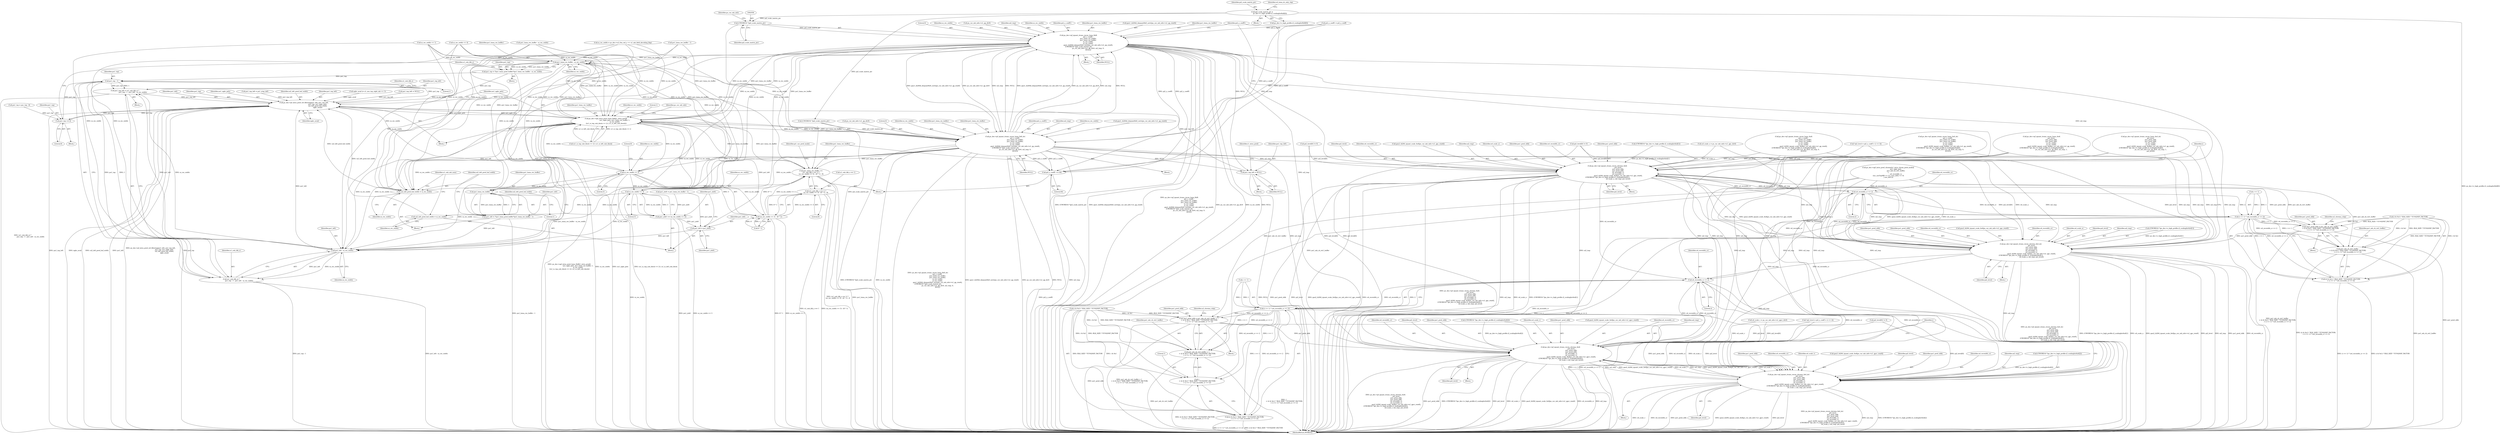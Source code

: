 digraph "0_Android_a583270e1c96d307469c83dc42bd3c5f1b9ef63f@pointer" {
"1002555" [label="(Call,(UWORD16 *)pi2_scale_matrix_ptr)"];
"1002507" [label="(Call,pi2_scale_matrix_ptr =\n                                ps_dec->s_high_profile.i2_scalinglist8x8[0])"];
"1002544" [label="(Call,ps_dec->pf_iquant_itrans_recon_luma_8x8(\n                                        pi2_y_coeff1,\n                                        pu1_luma_rec_buffer,\n                                        pu1_luma_rec_buffer,\n                                        ui_rec_width,\n                                        ui_rec_width,\n                                        gau1_ih264d_dequant8x8_cavlc[ps_cur_mb_info->u1_qp_rem6],\n (UWORD16 *)pi2_scale_matrix_ptr,\n                                        ps_cur_mb_info->u1_qp_div6, ai2_tmp, 0,\n                                        NULL))"];
"1002317" [label="(Call,pu1_luma_rec_buffer - ui_rec_width)"];
"1002315" [label="(Call,pu1_top = /*pu1_luma_pred_buffer*/pu1_luma_rec_buffer - ui_rec_width)"];
"1002360" [label="(Call,pu1_top - 1)"];
"1002356" [label="(Call,pu1_top_left = (u1_sub_blk_x) ?\n                                pu1_top - 1 : pu1_left - ui_rec_width)"];
"1002481" [label="(Call,ps_dec->pf_intra_pred_ref_filtering(pu1_left, pu1_top_left,\n                                                        pu1_top, au1_ngbr_pels,\n                                                        ui2_left_pred_buf_width,\n                                                        ngbr_avail))"];
"1002322" [label="(Call,pu1_top += 8)"];
"1002488" [label="(Call,ps_dec->apf_intra_pred_luma_8x8[i1_intra_pred](\n                                    au1_ngbr_pels, pu1_luma_rec_buffer, 1,\n                                    ui_rec_width,\n ((u1_is_top_sub_block << 2) | u1_is_left_sub_block)))"];
"1002337" [label="(Call,ui2_left_pred_buf_width = ui_rec_width)"];
"1002347" [label="(Call,ui_rec_width << 3)"];
"1002345" [label="(Call,pu1_yleft += (ui_rec_width << 3))"];
"1002342" [label="(Call,pu1_left = pu1_yleft)"];
"1002363" [label="(Call,pu1_left - ui_rec_width)"];
"1002358" [label="(Call,(u1_sub_blk_x) ?\n                                pu1_top - 1 : pu1_left - ui_rec_width)"];
"1002350" [label="(Call,ui2_left_pred_buf_width = ui_rec_width)"];
"1002522" [label="(Call,ps_dec->pf_iquant_itrans_recon_luma_8x8_dc(\n                                        pi2_y_coeff1,\n                                        pu1_luma_rec_buffer,\n                                        pu1_luma_rec_buffer,\n                                        ui_rec_width,\n                                        ui_rec_width,\n                                        gau1_ih264d_dequant8x8_cavlc[ps_cur_mb_info->u1_qp_rem6],\n (UWORD16 *)pi2_scale_matrix_ptr,\n                                        ps_cur_mb_info->u1_qp_div6, ai2_tmp, 0,\n                                        NULL))"];
"1002378" [label="(Call,pu1_top_left = NULL)"];
"1002564" [label="(Call,pi2_y_coeff1 += 64)"];
"1002567" [label="(Call,pu1_luma_rec_buffer +=\n (u1_sub_blk_x == 1) ?\n (ui_rec_width << 3) - (8 * 1) : 8)"];
"1002334" [label="(Call,pu1_luma_rec_buffer - 1)"];
"1002332" [label="(Call,pu1_left = /*pu1_luma_pred_buffer*/pu1_luma_rec_buffer - 1)"];
"1002574" [label="(Call,ui_rec_width << 3)"];
"1002573" [label="(Call,(ui_rec_width << 3) - (8 * 1))"];
"1002569" [label="(Call,(u1_sub_blk_x == 1) ?\n (ui_rec_width << 3) - (8 * 1) : 8)"];
"1002917" [label="(Call,ps_dec->pf_iquant_itrans_recon_chroma_4x4(\n                                            pi2_level,\n                                            pu1_pred_sblk,\n                                            pu1_pred_sblk,\n                                            u4_recwidth_cr,\n                                            u4_recwidth_cr,\n                                            gau2_ih264_iquant_scale_4x4[ps_cur_mb_info->u1_qpc_rem6],\n (UWORD16 *)ps_dec->s_high_profile.i2_scalinglist4x4[1],\n                                            u4_scale_u, ai2_tmp, pi2_level))"];
"1002908" [label="(Call,u4_recwidth_cr << 2)"];
"1002904" [label="(Call,(i >> 1) * (u4_recwidth_cr << 2))"];
"1002892" [label="(Call,*pu1_pred_sblk = pu1_mb_cb_rei1_buffer\n + ((i & 0x1) * BLK_SIZE * YUV420SP_FACTOR)\n + (i >> 1) * (u4_recwidth_cr << 2))"];
"1002948" [label="(Call,ps_dec->pf_iquant_itrans_recon_chroma_4x4_dc(\n                                            pi2_level,\n                                            pu1_pred_sblk,\n                                            pu1_pred_sblk,\n                                            u4_recwidth_cr,\n                                            u4_recwidth_cr,\n                                            gau2_ih264_iquant_scale_4x4[ps_cur_mb_info->u1_qpc_rem6],\n (UWORD16 *)ps_dec->s_high_profile.i2_scalinglist4x4[1],\n                                            u4_scale_u, ai2_tmp, pi2_level))"];
"1003019" [label="(Call,u4_recwidth_cr << 2)"];
"1003015" [label="(Call,(i >> 1) * (u4_recwidth_cr << 2))"];
"1003001" [label="(Call,*pu1_pred_sblk = pu1_mb_cb_rei1_buffer + 1\n + ((i & 0x1) * BLK_SIZE * YUV420SP_FACTOR)\n + (i >> 1) * (u4_recwidth_cr << 2))"];
"1003028" [label="(Call,ps_dec->pf_iquant_itrans_recon_chroma_4x4(\n                                            pi2_level,\n                                            pu1_pred_sblk,\n                                            pu1_pred_sblk,\n                                            u4_recwidth_cr,\n                                            u4_recwidth_cr,\n                                            gau2_ih264_iquant_scale_4x4[ps_cur_mb_info->u1_qpcr_rem6],\n (UWORD16 *)ps_dec->s_high_profile.i2_scalinglist4x4[2],\n                                            u4_scale_v, ai2_tmp, pi2_level))"];
"1003059" [label="(Call,ps_dec->pf_iquant_itrans_recon_chroma_4x4_dc(\n                                            pi2_level,\n                                            pu1_pred_sblk,\n                                            pu1_pred_sblk,\n                                            u4_recwidth_cr,\n                                            u4_recwidth_cr,\n                                            gau2_ih264_iquant_scale_4x4[ps_cur_mb_info->u1_qpcr_rem6],\n (UWORD16 *)ps_dec->s_high_profile.i2_scalinglist4x4[2],\n                                            u4_scale_v, ai2_tmp, pi2_level))"];
"1003003" [label="(Call,pu1_mb_cb_rei1_buffer + 1\n + ((i & 0x1) * BLK_SIZE * YUV420SP_FACTOR)\n + (i >> 1) * (u4_recwidth_cr << 2))"];
"1003005" [label="(Call,1\n + ((i & 0x1) * BLK_SIZE * YUV420SP_FACTOR)\n + (i >> 1) * (u4_recwidth_cr << 2))"];
"1003007" [label="(Call,((i & 0x1) * BLK_SIZE * YUV420SP_FACTOR)\n + (i >> 1) * (u4_recwidth_cr << 2))"];
"1002894" [label="(Call,pu1_mb_cb_rei1_buffer\n + ((i & 0x1) * BLK_SIZE * YUV420SP_FACTOR)\n + (i >> 1) * (u4_recwidth_cr << 2))"];
"1002896" [label="(Call,((i & 0x1) * BLK_SIZE * YUV420SP_FACTOR)\n + (i >> 1) * (u4_recwidth_cr << 2))"];
"1003061" [label="(Identifier,pu1_pred_sblk)"];
"1002525" [label="(Identifier,pu1_luma_rec_buffer)"];
"1003025" [label="(Identifier,u2_chroma_csbp)"];
"1002942" [label="(Call,pi2_level[0] != 0)"];
"1003029" [label="(Identifier,pi2_level)"];
"1002315" [label="(Call,pu1_top = /*pu1_luma_pred_buffer*/pu1_luma_rec_buffer - ui_rec_width)"];
"1002923" [label="(Call,gau2_ih264_iquant_scale_4x4[ps_cur_mb_info->u1_qpc_rem6])"];
"1003030" [label="(Identifier,pu1_pred_sblk)"];
"1002550" [label="(Call,gau1_ih264d_dequant8x8_cavlc[ps_cur_mb_info->u1_qp_rem6])"];
"1002492" [label="(Identifier,ui_rec_width)"];
"1002359" [label="(Identifier,u1_sub_blk_x)"];
"1002884" [label="(Call,*pi2_level = pi2_y_coeff + (i << 4))"];
"1002487" [label="(Identifier,ngbr_avail)"];
"1003039" [label="(Call,(UWORD16 *)ps_dec->s_high_profile.i2_scalinglist4x4[2])"];
"1003020" [label="(Identifier,u4_recwidth_cr)"];
"1002493" [label="(Call,(u1_is_top_sub_block << 2) | u1_is_left_sub_block)"];
"1002577" [label="(Call,8 * 1)"];
"1002910" [label="(Literal,2)"];
"1002573" [label="(Call,(ui_rec_width << 3) - (8 * 1))"];
"1003003" [label="(Call,pu1_mb_cb_rei1_buffer + 1\n + ((i & 0x1) * BLK_SIZE * YUV420SP_FACTOR)\n + (i >> 1) * (u4_recwidth_cr << 2))"];
"1002484" [label="(Identifier,pu1_top)"];
"1002565" [label="(Identifier,pi2_y_coeff1)"];
"1002377" [label="(Block,)"];
"1002504" [label="(Block,)"];
"1000663" [label="(Call,pu1_yleft = pu1_luma_rec_buffer - 1)"];
"1002547" [label="(Identifier,pu1_luma_rec_buffer)"];
"1002882" [label="(Block,)"];
"1002481" [label="(Call,ps_dec->pf_intra_pred_ref_filtering(pu1_left, pu1_top_left,\n                                                        pu1_top, au1_ngbr_pels,\n                                                        ui2_left_pred_buf_width,\n                                                        ngbr_avail))"];
"1003063" [label="(Identifier,u4_recwidth_cr)"];
"1002317" [label="(Call,pu1_luma_rec_buffer - ui_rec_width)"];
"1003079" [label="(Identifier,u4_scale_v)"];
"1002916" [label="(Block,)"];
"1002544" [label="(Call,ps_dec->pf_iquant_itrans_recon_luma_8x8(\n                                        pi2_y_coeff1,\n                                        pu1_luma_rec_buffer,\n                                        pu1_luma_rec_buffer,\n                                        ui_rec_width,\n                                        ui_rec_width,\n                                        gau1_ih264d_dequant8x8_cavlc[ps_cur_mb_info->u1_qp_rem6],\n (UWORD16 *)pi2_scale_matrix_ptr,\n                                        ps_cur_mb_info->u1_qp_div6, ai2_tmp, 0,\n                                        NULL))"];
"1002522" [label="(Call,ps_dec->pf_iquant_itrans_recon_luma_8x8_dc(\n                                        pi2_y_coeff1,\n                                        pu1_luma_rec_buffer,\n                                        pu1_luma_rec_buffer,\n                                        ui_rec_width,\n                                        ui_rec_width,\n                                        gau1_ih264d_dequant8x8_cavlc[ps_cur_mb_info->u1_qp_rem6],\n (UWORD16 *)pi2_scale_matrix_ptr,\n                                        ps_cur_mb_info->u1_qp_div6, ai2_tmp, 0,\n                                        NULL))"];
"1000568" [label="(Call,ui_rec_width = ps_dec->u2_frm_wd_y << u1_mb_field_decoding_flag)"];
"1003050" [label="(Identifier,pi2_level)"];
"1002575" [label="(Identifier,ui_rec_width)"];
"1003005" [label="(Call,1\n + ((i & 0x1) * BLK_SIZE * YUV420SP_FACTOR)\n + (i >> 1) * (u4_recwidth_cr << 2))"];
"1002343" [label="(Identifier,pu1_left)"];
"1002892" [label="(Call,*pu1_pred_sblk = pu1_mb_cb_rei1_buffer\n + ((i & 0x1) * BLK_SIZE * YUV420SP_FACTOR)\n + (i >> 1) * (u4_recwidth_cr << 2))"];
"1002337" [label="(Call,ui2_left_pred_buf_width = ui_rec_width)"];
"1002485" [label="(Identifier,au1_ngbr_pels)"];
"1001748" [label="(Call,ps_dec->pf_iquant_itrans_recon_luma_4x4(\n                                        pi2_y_coeff1,\n                                        pu1_luma_rec_buffer,\n                                        pu1_luma_rec_buffer,\n                                        ui_rec_width,\n                                        ui_rec_width,\n                                        gau2_ih264_iquant_scale_4x4[ps_cur_mb_info->u1_qp_rem6],\n (UWORD16 *)ps_dec->s_high_profile.i2_scalinglist4x4[0],\n                                        ps_cur_mb_info->u1_qp_div6, ai2_tmp, 0,\n                                        NULL))"];
"1002508" [label="(Identifier,pi2_scale_matrix_ptr)"];
"1002524" [label="(Identifier,pu1_luma_rec_buffer)"];
"1002379" [label="(Identifier,pu1_top_left)"];
"1002968" [label="(Identifier,u4_scale_u)"];
"1002562" [label="(Literal,0)"];
"1002567" [label="(Call,pu1_luma_rec_buffer +=\n (u1_sub_blk_x == 1) ?\n (ui_rec_width << 3) - (8 * 1) : 8)"];
"1003065" [label="(Call,gau2_ih264_iquant_scale_4x4[ps_cur_mb_info->u1_qpcr_rem6])"];
"1003048" [label="(Identifier,u4_scale_v)"];
"1002570" [label="(Call,u1_sub_blk_x == 1)"];
"1002548" [label="(Identifier,ui_rec_width)"];
"1002841" [label="(Call,ps_dec->apf_intra_pred_chroma[u1_intra_chrom_pred_mode](\n                                pu1_ngbr_pels,\n                                pu1_mb_cb_rei1_buffer,\n 1,\n                                u4_recwidth_cr,\n ((uc_useTopMB << 2) | (use_left2 << 4)\n | use_left1)))"];
"1002908" [label="(Call,u4_recwidth_cr << 2)"];
"1003021" [label="(Literal,2)"];
"1002226" [label="(Call,pu1_top_left = pu1_ytop_left)"];
"1002369" [label="(Identifier,u1_sub_blk_x)"];
"1002922" [label="(Identifier,u4_recwidth_cr)"];
"1002220" [label="(Call,pi2_y_coeff1 = pi2_y_coeff)"];
"1002519" [label="(Identifier,u4_luma_dc_only_cbp)"];
"1002991" [label="(Block,)"];
"1002541" [label="(Identifier,NULL)"];
"1003081" [label="(Identifier,pi2_level)"];
"1002316" [label="(Identifier,pu1_top)"];
"1002949" [label="(Identifier,pi2_level)"];
"1003006" [label="(Literal,1)"];
"1003060" [label="(Identifier,pi2_level)"];
"1002338" [label="(Identifier,ui2_left_pred_buf_width)"];
"1002378" [label="(Call,pu1_top_left = NULL)"];
"1002558" [label="(Call,ps_cur_mb_info->u1_qp_div6)"];
"1002557" [label="(Identifier,pi2_scale_matrix_ptr)"];
"1002344" [label="(Identifier,pu1_yleft)"];
"1002969" [label="(Identifier,ai2_tmp)"];
"1002959" [label="(Call,(UWORD16 *)ps_dec->s_high_profile.i2_scalinglist4x4[1])"];
"1002346" [label="(Identifier,pu1_yleft)"];
"1000655" [label="(Call,pu1_luma_rec_buffer - ui_rec_width)"];
"1002561" [label="(Identifier,ai2_tmp)"];
"1003031" [label="(Identifier,pu1_pred_sblk)"];
"1002881" [label="(Identifier,i)"];
"1002319" [label="(Identifier,ui_rec_width)"];
"1003007" [label="(Call,((i & 0x1) * BLK_SIZE * YUV420SP_FACTOR)\n + (i >> 1) * (u4_recwidth_cr << 2))"];
"1002332" [label="(Call,pu1_left = /*pu1_luma_pred_buffer*/pu1_luma_rec_buffer - 1)"];
"1002243" [label="(Block,)"];
"1003001" [label="(Call,*pu1_pred_sblk = pu1_mb_cb_rei1_buffer + 1\n + ((i & 0x1) * BLK_SIZE * YUV420SP_FACTOR)\n + (i >> 1) * (u4_recwidth_cr << 2))"];
"1003062" [label="(Identifier,pu1_pred_sblk)"];
"1002555" [label="(Call,(UWORD16 *)pi2_scale_matrix_ptr)"];
"1002321" [label="(Block,)"];
"1002939" [label="(Identifier,pi2_level)"];
"1002894" [label="(Call,pu1_mb_cb_rei1_buffer\n + ((i & 0x1) * BLK_SIZE * YUV420SP_FACTOR)\n + (i >> 1) * (u4_recwidth_cr << 2))"];
"1002917" [label="(Call,ps_dec->pf_iquant_itrans_recon_chroma_4x4(\n                                            pi2_level,\n                                            pu1_pred_sblk,\n                                            pu1_pred_sblk,\n                                            u4_recwidth_cr,\n                                            u4_recwidth_cr,\n                                            gau2_ih264_iquant_scale_4x4[ps_cur_mb_info->u1_qpc_rem6],\n (UWORD16 *)ps_dec->s_high_profile.i2_scalinglist4x4[1],\n                                            u4_scale_u, ai2_tmp, pi2_level))"];
"1000597" [label="(Call,ui_rec_width << 4)"];
"1002486" [label="(Identifier,ui2_left_pred_buf_width)"];
"1002950" [label="(Identifier,pu1_pred_sblk)"];
"1002568" [label="(Identifier,pu1_luma_rec_buffer)"];
"1002897" [label="(Call,(i & 0x1) * BLK_SIZE * YUV420SP_FACTOR)"];
"1002327" [label="(Identifier,u1_sub_blk_x)"];
"1002549" [label="(Identifier,ui_rec_width)"];
"1002576" [label="(Literal,3)"];
"1003019" [label="(Call,u4_recwidth_cr << 2)"];
"1003008" [label="(Call,(i & 0x1) * BLK_SIZE * YUV420SP_FACTOR)"];
"1002322" [label="(Call,pu1_top += 8)"];
"1002483" [label="(Identifier,pu1_top_left)"];
"1002523" [label="(Identifier,pi2_y_coeff1)"];
"1002938" [label="(Identifier,ai2_tmp)"];
"1002905" [label="(Call,i >> 1)"];
"1002333" [label="(Identifier,pu1_left)"];
"1003034" [label="(Call,gau2_ih264_iquant_scale_4x4[ps_cur_mb_info->u1_qpcr_rem6])"];
"1002364" [label="(Identifier,pu1_left)"];
"1002533" [label="(Call,(UWORD16 *)pi2_scale_matrix_ptr)"];
"1003254" [label="(MethodReturn,WORD32)"];
"1002947" [label="(Block,)"];
"1002951" [label="(Identifier,pu1_pred_sblk)"];
"1002953" [label="(Identifier,u4_recwidth_cr)"];
"1002491" [label="(Literal,1)"];
"1003028" [label="(Call,ps_dec->pf_iquant_itrans_recon_chroma_4x4(\n                                            pi2_level,\n                                            pu1_pred_sblk,\n                                            pu1_pred_sblk,\n                                            u4_recwidth_cr,\n                                            u4_recwidth_cr,\n                                            gau2_ih264_iquant_scale_4x4[ps_cur_mb_info->u1_qpcr_rem6],\n (UWORD16 *)ps_dec->s_high_profile.i2_scalinglist4x4[2],\n                                            u4_scale_v, ai2_tmp, pi2_level))"];
"1000985" [label="(Call,ps_dec->pf_iquant_itrans_recon_luma_4x4_dc(\n                                        pi2_level,\n                                        pu1_pred_sblk,\n                                        pu1_pred_sblk,\n                                        ui_rec_width,\n                                        ui_rec_width,\n                                        gau2_ih264_iquant_scale_4x4[ps_cur_mb_info->u1_qp_rem6],\n (UWORD16 *)ps_dec->s_high_profile.i2_scalinglist4x4[0],\n                                        ps_cur_mb_info->u1_qp_div6, ai2_tmp, 1,\n                                        pi2_level))"];
"1003002" [label="(Identifier,pu1_pred_sblk)"];
"1002583" [label="(Identifier,pi1_cur_pred_mode)"];
"1002361" [label="(Identifier,pu1_top)"];
"1002363" [label="(Call,pu1_left - ui_rec_width)"];
"1002895" [label="(Identifier,pu1_mb_cb_rei1_buffer)"];
"1003064" [label="(Identifier,u4_recwidth_cr)"];
"1002578" [label="(Literal,8)"];
"1002488" [label="(Call,ps_dec->apf_intra_pred_luma_8x8[i1_intra_pred](\n                                    au1_ngbr_pels, pu1_luma_rec_buffer, 1,\n                                    ui_rec_width,\n ((u1_is_top_sub_block << 2) | u1_is_left_sub_block)))"];
"1002509" [label="(Call,ps_dec->s_high_profile.i2_scalinglist8x8[0])"];
"1002564" [label="(Call,pi2_y_coeff1 += 64)"];
"1002334" [label="(Call,pu1_luma_rec_buffer - 1)"];
"1002860" [label="(Call,u4_scale_v = ps_cur_mb_info->u1_qpcr_div6)"];
"1003058" [label="(Block,)"];
"1002993" [label="(Call,*pi2_level = pi2_y_coeff + (i << 4))"];
"1002566" [label="(Literal,64)"];
"1002336" [label="(Literal,1)"];
"1002954" [label="(Call,gau2_ih264_iquant_scale_4x4[ps_cur_mb_info->u1_qpc_rem6])"];
"1002937" [label="(Identifier,u4_scale_u)"];
"1002382" [label="(Identifier,i1_intra_pred)"];
"1003080" [label="(Identifier,ai2_tmp)"];
"1003033" [label="(Identifier,u4_recwidth_cr)"];
"1002323" [label="(Identifier,pu1_top)"];
"1002539" [label="(Identifier,ai2_tmp)"];
"1002501" [label="(Identifier,ps_cur_mb_info)"];
"1002475" [label="(Call,ngbr_avail |= u1_use_top_right_mb << 3)"];
"1002339" [label="(Identifier,ui_rec_width)"];
"1002311" [label="(Block,)"];
"1002349" [label="(Literal,3)"];
"1002896" [label="(Call,((i & 0x1) * BLK_SIZE * YUV420SP_FACTOR)\n + (i >> 1) * (u4_recwidth_cr << 2))"];
"1002342" [label="(Call,pu1_left = pu1_yleft)"];
"1002569" [label="(Call,(u1_sub_blk_x == 1) ?\n (ui_rec_width << 3) - (8 * 1) : 8)"];
"1003027" [label="(Block,)"];
"1002527" [label="(Identifier,ui_rec_width)"];
"1000665" [label="(Call,pu1_luma_rec_buffer - 1)"];
"1002919" [label="(Identifier,pu1_pred_sblk)"];
"1002893" [label="(Identifier,pu1_pred_sblk)"];
"1002365" [label="(Identifier,ui_rec_width)"];
"1002345" [label="(Call,pu1_yleft += (ui_rec_width << 3))"];
"1002347" [label="(Call,ui_rec_width << 3)"];
"1003016" [label="(Call,i >> 1)"];
"1002543" [label="(Block,)"];
"1002528" [label="(Call,gau1_ih264d_dequant8x8_cavlc[ps_cur_mb_info->u1_qp_rem6])"];
"1002341" [label="(Block,)"];
"1002559" [label="(Identifier,ps_cur_mb_info)"];
"1002563" [label="(Identifier,NULL)"];
"1002357" [label="(Identifier,pu1_top_left)"];
"1002362" [label="(Literal,1)"];
"1002354" [label="(Identifier,u1_sub_mb_num)"];
"1002904" [label="(Call,(i >> 1) * (u4_recwidth_cr << 2))"];
"1003049" [label="(Identifier,ai2_tmp)"];
"1002580" [label="(Literal,8)"];
"1002914" [label="(Identifier,u2_chroma_csbp)"];
"1002507" [label="(Call,pi2_scale_matrix_ptr =\n                                ps_dec->s_high_profile.i2_scalinglist8x8[0])"];
"1002331" [label="(Block,)"];
"1002348" [label="(Identifier,ui_rec_width)"];
"1001925" [label="(Call,pu1_top = puc_top - 8)"];
"1002360" [label="(Call,pu1_top - 1)"];
"1002990" [label="(Identifier,i)"];
"1003059" [label="(Call,ps_dec->pf_iquant_itrans_recon_chroma_4x4_dc(\n                                            pi2_level,\n                                            pu1_pred_sblk,\n                                            pu1_pred_sblk,\n                                            u4_recwidth_cr,\n                                            u4_recwidth_cr,\n                                            gau2_ih264_iquant_scale_4x4[ps_cur_mb_info->u1_qpcr_rem6],\n (UWORD16 *)ps_dec->s_high_profile.i2_scalinglist4x4[2],\n                                            u4_scale_v, ai2_tmp, pi2_level))"];
"1002356" [label="(Call,pu1_top_left = (u1_sub_blk_x) ?\n                                pu1_top - 1 : pu1_left - ui_rec_width)"];
"1002921" [label="(Identifier,u4_recwidth_cr)"];
"1002909" [label="(Identifier,u4_recwidth_cr)"];
"1003070" [label="(Call,(UWORD16 *)ps_dec->s_high_profile.i2_scalinglist4x4[2])"];
"1002231" [label="(Call,pu1_top_left = NULL)"];
"1002948" [label="(Call,ps_dec->pf_iquant_itrans_recon_chroma_4x4_dc(\n                                            pi2_level,\n                                            pu1_pred_sblk,\n                                            pu1_pred_sblk,\n                                            u4_recwidth_cr,\n                                            u4_recwidth_cr,\n                                            gau2_ih264_iquant_scale_4x4[ps_cur_mb_info->u1_qpc_rem6],\n (UWORD16 *)ps_dec->s_high_profile.i2_scalinglist4x4[1],\n                                            u4_scale_u, ai2_tmp, pi2_level))"];
"1002358" [label="(Call,(u1_sub_blk_x) ?\n                                pu1_top - 1 : pu1_left - ui_rec_width)"];
"1003004" [label="(Identifier,pu1_mb_cb_rei1_buffer)"];
"1002952" [label="(Identifier,u4_recwidth_cr)"];
"1002318" [label="(Identifier,pu1_luma_rec_buffer)"];
"1002380" [label="(Identifier,NULL)"];
"1000594" [label="(Call,ui_rec_width >> 1)"];
"1002545" [label="(Identifier,pi2_y_coeff1)"];
"1002574" [label="(Call,ui_rec_width << 3)"];
"1002480" [label="(Block,)"];
"1002355" [label="(Block,)"];
"1002482" [label="(Identifier,pu1_left)"];
"1002920" [label="(Identifier,pu1_pred_sblk)"];
"1002970" [label="(Identifier,pi2_level)"];
"1002335" [label="(Identifier,pu1_luma_rec_buffer)"];
"1003032" [label="(Identifier,u4_recwidth_cr)"];
"1002351" [label="(Identifier,ui2_left_pred_buf_width)"];
"1002489" [label="(Identifier,au1_ngbr_pels)"];
"1000979" [label="(Call,pi2_level[0] != 0)"];
"1002546" [label="(Identifier,pu1_luma_rec_buffer)"];
"1002324" [label="(Literal,8)"];
"1002928" [label="(Call,(UWORD16 *)ps_dec->s_high_profile.i2_scalinglist4x4[1])"];
"1003015" [label="(Call,(i >> 1) * (u4_recwidth_cr << 2))"];
"1003053" [label="(Call,pi2_level[0] != 0)"];
"1001720" [label="(Call,ps_dec->pf_iquant_itrans_recon_luma_4x4_dc(\n                                        pi2_y_coeff1,\n                                        pu1_luma_rec_buffer,\n                                        pu1_luma_rec_buffer,\n                                        ui_rec_width,\n                                        ui_rec_width,\n                                        gau2_ih264_iquant_scale_4x4[ps_cur_mb_info->u1_qp_rem6],\n (UWORD16 *)ps_dec->s_high_profile.i2_scalinglist4x4[0],\n                                        ps_cur_mb_info->u1_qp_div6, ai2_tmp, 0,\n                                        NULL))"];
"1002490" [label="(Identifier,pu1_luma_rec_buffer)"];
"1002536" [label="(Call,ps_cur_mb_info->u1_qp_div6)"];
"1002540" [label="(Literal,0)"];
"1000947" [label="(Call,ps_dec->pf_iquant_itrans_recon_luma_4x4(\n                                        pi2_level,\n                                        pu1_pred_sblk,\n                                        pu1_pred_sblk,\n                                        ui_rec_width,\n                                        ui_rec_width,\n                                        gau2_ih264_iquant_scale_4x4[ps_cur_mb_info->u1_qp_rem6],\n (UWORD16 *)ps_dec->s_high_profile.i2_scalinglist4x4[0],\n                                        ps_cur_mb_info->u1_qp_div6, ai2_tmp, 1,\n                                        pi2_level))"];
"1002526" [label="(Identifier,ui_rec_width)"];
"1002352" [label="(Identifier,ui_rec_width)"];
"1002350" [label="(Call,ui2_left_pred_buf_width = ui_rec_width)"];
"1002521" [label="(Block,)"];
"1002918" [label="(Identifier,pi2_level)"];
"1002855" [label="(Call,u4_scale_u = ps_cur_mb_info->u1_qpc_div6)"];
"1002555" -> "1002544"  [label="AST: "];
"1002555" -> "1002557"  [label="CFG: "];
"1002556" -> "1002555"  [label="AST: "];
"1002557" -> "1002555"  [label="AST: "];
"1002559" -> "1002555"  [label="CFG: "];
"1002555" -> "1003254"  [label="DDG: pi2_scale_matrix_ptr"];
"1002555" -> "1002544"  [label="DDG: pi2_scale_matrix_ptr"];
"1002507" -> "1002555"  [label="DDG: pi2_scale_matrix_ptr"];
"1002507" -> "1002504"  [label="AST: "];
"1002507" -> "1002509"  [label="CFG: "];
"1002508" -> "1002507"  [label="AST: "];
"1002509" -> "1002507"  [label="AST: "];
"1002519" -> "1002507"  [label="CFG: "];
"1002507" -> "1003254"  [label="DDG: ps_dec->s_high_profile.i2_scalinglist8x8[0]"];
"1002507" -> "1002533"  [label="DDG: pi2_scale_matrix_ptr"];
"1002544" -> "1002543"  [label="AST: "];
"1002544" -> "1002563"  [label="CFG: "];
"1002545" -> "1002544"  [label="AST: "];
"1002546" -> "1002544"  [label="AST: "];
"1002547" -> "1002544"  [label="AST: "];
"1002548" -> "1002544"  [label="AST: "];
"1002549" -> "1002544"  [label="AST: "];
"1002550" -> "1002544"  [label="AST: "];
"1002558" -> "1002544"  [label="AST: "];
"1002561" -> "1002544"  [label="AST: "];
"1002562" -> "1002544"  [label="AST: "];
"1002563" -> "1002544"  [label="AST: "];
"1002565" -> "1002544"  [label="CFG: "];
"1002544" -> "1003254"  [label="DDG: (UWORD16 *)pi2_scale_matrix_ptr"];
"1002544" -> "1003254"  [label="DDG: gau1_ih264d_dequant8x8_cavlc[ps_cur_mb_info->u1_qp_rem6]"];
"1002544" -> "1003254"  [label="DDG: ps_dec->pf_iquant_itrans_recon_luma_8x8(\n                                        pi2_y_coeff1,\n                                        pu1_luma_rec_buffer,\n                                        pu1_luma_rec_buffer,\n                                        ui_rec_width,\n                                        ui_rec_width,\n                                        gau1_ih264d_dequant8x8_cavlc[ps_cur_mb_info->u1_qp_rem6],\n (UWORD16 *)pi2_scale_matrix_ptr,\n                                        ps_cur_mb_info->u1_qp_div6, ai2_tmp, 0,\n                                        NULL)"];
"1002544" -> "1003254"  [label="DDG: ps_cur_mb_info->u1_qp_div6"];
"1002544" -> "1003254"  [label="DDG: ui_rec_width"];
"1002544" -> "1003254"  [label="DDG: NULL"];
"1002544" -> "1003254"  [label="DDG: ai2_tmp"];
"1002544" -> "1002317"  [label="DDG: ui_rec_width"];
"1002544" -> "1002337"  [label="DDG: ui_rec_width"];
"1002544" -> "1002347"  [label="DDG: ui_rec_width"];
"1002544" -> "1002363"  [label="DDG: ui_rec_width"];
"1002544" -> "1002378"  [label="DDG: NULL"];
"1002544" -> "1002488"  [label="DDG: ui_rec_width"];
"1002544" -> "1002522"  [label="DDG: gau1_ih264d_dequant8x8_cavlc[ps_cur_mb_info->u1_qp_rem6]"];
"1002544" -> "1002522"  [label="DDG: ps_cur_mb_info->u1_qp_div6"];
"1002544" -> "1002522"  [label="DDG: ai2_tmp"];
"1002544" -> "1002522"  [label="DDG: NULL"];
"1002564" -> "1002544"  [label="DDG: pi2_y_coeff1"];
"1002220" -> "1002544"  [label="DDG: pi2_y_coeff1"];
"1002488" -> "1002544"  [label="DDG: pu1_luma_rec_buffer"];
"1002488" -> "1002544"  [label="DDG: ui_rec_width"];
"1002522" -> "1002544"  [label="DDG: gau1_ih264d_dequant8x8_cavlc[ps_cur_mb_info->u1_qp_rem6]"];
"1002522" -> "1002544"  [label="DDG: ps_cur_mb_info->u1_qp_div6"];
"1002522" -> "1002544"  [label="DDG: ai2_tmp"];
"1002522" -> "1002544"  [label="DDG: NULL"];
"1002544" -> "1002564"  [label="DDG: pi2_y_coeff1"];
"1002544" -> "1002567"  [label="DDG: pu1_luma_rec_buffer"];
"1002544" -> "1002574"  [label="DDG: ui_rec_width"];
"1002544" -> "1002917"  [label="DDG: ai2_tmp"];
"1002544" -> "1002948"  [label="DDG: ai2_tmp"];
"1002544" -> "1003028"  [label="DDG: ai2_tmp"];
"1002544" -> "1003059"  [label="DDG: ai2_tmp"];
"1002317" -> "1002315"  [label="AST: "];
"1002317" -> "1002319"  [label="CFG: "];
"1002318" -> "1002317"  [label="AST: "];
"1002319" -> "1002317"  [label="AST: "];
"1002315" -> "1002317"  [label="CFG: "];
"1002317" -> "1002315"  [label="DDG: pu1_luma_rec_buffer"];
"1002317" -> "1002315"  [label="DDG: ui_rec_width"];
"1000665" -> "1002317"  [label="DDG: pu1_luma_rec_buffer"];
"1002567" -> "1002317"  [label="DDG: pu1_luma_rec_buffer"];
"1002522" -> "1002317"  [label="DDG: ui_rec_width"];
"1002574" -> "1002317"  [label="DDG: ui_rec_width"];
"1002488" -> "1002317"  [label="DDG: ui_rec_width"];
"1000655" -> "1002317"  [label="DDG: ui_rec_width"];
"1000568" -> "1002317"  [label="DDG: ui_rec_width"];
"1000597" -> "1002317"  [label="DDG: ui_rec_width"];
"1000594" -> "1002317"  [label="DDG: ui_rec_width"];
"1002317" -> "1002334"  [label="DDG: pu1_luma_rec_buffer"];
"1002317" -> "1002337"  [label="DDG: ui_rec_width"];
"1002317" -> "1002347"  [label="DDG: ui_rec_width"];
"1002317" -> "1002363"  [label="DDG: ui_rec_width"];
"1002317" -> "1002488"  [label="DDG: pu1_luma_rec_buffer"];
"1002317" -> "1002488"  [label="DDG: ui_rec_width"];
"1002315" -> "1002311"  [label="AST: "];
"1002316" -> "1002315"  [label="AST: "];
"1002327" -> "1002315"  [label="CFG: "];
"1002315" -> "1003254"  [label="DDG: pu1_luma_rec_buffer - ui_rec_width"];
"1002315" -> "1002360"  [label="DDG: pu1_top"];
"1002315" -> "1002481"  [label="DDG: pu1_top"];
"1002360" -> "1002358"  [label="AST: "];
"1002360" -> "1002362"  [label="CFG: "];
"1002361" -> "1002360"  [label="AST: "];
"1002362" -> "1002360"  [label="AST: "];
"1002358" -> "1002360"  [label="CFG: "];
"1002360" -> "1002356"  [label="DDG: pu1_top"];
"1002360" -> "1002356"  [label="DDG: 1"];
"1002360" -> "1002358"  [label="DDG: pu1_top"];
"1002360" -> "1002358"  [label="DDG: 1"];
"1002322" -> "1002360"  [label="DDG: pu1_top"];
"1002360" -> "1002481"  [label="DDG: pu1_top"];
"1002356" -> "1002355"  [label="AST: "];
"1002356" -> "1002358"  [label="CFG: "];
"1002357" -> "1002356"  [label="AST: "];
"1002358" -> "1002356"  [label="AST: "];
"1002369" -> "1002356"  [label="CFG: "];
"1002356" -> "1003254"  [label="DDG: (u1_sub_blk_x) ?\n                                pu1_top - 1 : pu1_left - ui_rec_width"];
"1002363" -> "1002356"  [label="DDG: pu1_left"];
"1002363" -> "1002356"  [label="DDG: ui_rec_width"];
"1002356" -> "1002481"  [label="DDG: pu1_top_left"];
"1002481" -> "1002480"  [label="AST: "];
"1002481" -> "1002487"  [label="CFG: "];
"1002482" -> "1002481"  [label="AST: "];
"1002483" -> "1002481"  [label="AST: "];
"1002484" -> "1002481"  [label="AST: "];
"1002485" -> "1002481"  [label="AST: "];
"1002486" -> "1002481"  [label="AST: "];
"1002487" -> "1002481"  [label="AST: "];
"1002489" -> "1002481"  [label="CFG: "];
"1002481" -> "1003254"  [label="DDG: pu1_top"];
"1002481" -> "1003254"  [label="DDG: pu1_top_left"];
"1002481" -> "1003254"  [label="DDG: ngbr_avail"];
"1002481" -> "1003254"  [label="DDG: ui2_left_pred_buf_width"];
"1002481" -> "1003254"  [label="DDG: pu1_left"];
"1002481" -> "1003254"  [label="DDG: ps_dec->pf_intra_pred_ref_filtering(pu1_left, pu1_top_left,\n                                                        pu1_top, au1_ngbr_pels,\n                                                        ui2_left_pred_buf_width,\n                                                        ngbr_avail)"];
"1002481" -> "1002322"  [label="DDG: pu1_top"];
"1002342" -> "1002481"  [label="DDG: pu1_left"];
"1002363" -> "1002481"  [label="DDG: pu1_left"];
"1002332" -> "1002481"  [label="DDG: pu1_left"];
"1002226" -> "1002481"  [label="DDG: pu1_top_left"];
"1002378" -> "1002481"  [label="DDG: pu1_top_left"];
"1002231" -> "1002481"  [label="DDG: pu1_top_left"];
"1002322" -> "1002481"  [label="DDG: pu1_top"];
"1002488" -> "1002481"  [label="DDG: au1_ngbr_pels"];
"1002350" -> "1002481"  [label="DDG: ui2_left_pred_buf_width"];
"1002337" -> "1002481"  [label="DDG: ui2_left_pred_buf_width"];
"1002475" -> "1002481"  [label="DDG: ngbr_avail"];
"1002481" -> "1002488"  [label="DDG: au1_ngbr_pels"];
"1002322" -> "1002321"  [label="AST: "];
"1002322" -> "1002324"  [label="CFG: "];
"1002323" -> "1002322"  [label="AST: "];
"1002324" -> "1002322"  [label="AST: "];
"1002327" -> "1002322"  [label="CFG: "];
"1001925" -> "1002322"  [label="DDG: pu1_top"];
"1002488" -> "1002480"  [label="AST: "];
"1002488" -> "1002493"  [label="CFG: "];
"1002489" -> "1002488"  [label="AST: "];
"1002490" -> "1002488"  [label="AST: "];
"1002491" -> "1002488"  [label="AST: "];
"1002492" -> "1002488"  [label="AST: "];
"1002493" -> "1002488"  [label="AST: "];
"1002501" -> "1002488"  [label="CFG: "];
"1002488" -> "1003254"  [label="DDG: (u1_is_top_sub_block << 2) | u1_is_left_sub_block"];
"1002488" -> "1003254"  [label="DDG: ps_dec->apf_intra_pred_luma_8x8[i1_intra_pred](\n                                    au1_ngbr_pels, pu1_luma_rec_buffer, 1,\n                                    ui_rec_width,\n ((u1_is_top_sub_block << 2) | u1_is_left_sub_block))"];
"1002488" -> "1003254"  [label="DDG: ui_rec_width"];
"1002488" -> "1003254"  [label="DDG: au1_ngbr_pels"];
"1002488" -> "1002337"  [label="DDG: ui_rec_width"];
"1002488" -> "1002347"  [label="DDG: ui_rec_width"];
"1002488" -> "1002363"  [label="DDG: ui_rec_width"];
"1002334" -> "1002488"  [label="DDG: pu1_luma_rec_buffer"];
"1000665" -> "1002488"  [label="DDG: pu1_luma_rec_buffer"];
"1002567" -> "1002488"  [label="DDG: pu1_luma_rec_buffer"];
"1002363" -> "1002488"  [label="DDG: ui_rec_width"];
"1002347" -> "1002488"  [label="DDG: ui_rec_width"];
"1002522" -> "1002488"  [label="DDG: ui_rec_width"];
"1002574" -> "1002488"  [label="DDG: ui_rec_width"];
"1000655" -> "1002488"  [label="DDG: ui_rec_width"];
"1000568" -> "1002488"  [label="DDG: ui_rec_width"];
"1000597" -> "1002488"  [label="DDG: ui_rec_width"];
"1000594" -> "1002488"  [label="DDG: ui_rec_width"];
"1002493" -> "1002488"  [label="DDG: u1_is_top_sub_block << 2"];
"1002493" -> "1002488"  [label="DDG: u1_is_left_sub_block"];
"1002488" -> "1002522"  [label="DDG: pu1_luma_rec_buffer"];
"1002488" -> "1002522"  [label="DDG: ui_rec_width"];
"1002488" -> "1002567"  [label="DDG: pu1_luma_rec_buffer"];
"1002488" -> "1002574"  [label="DDG: ui_rec_width"];
"1002337" -> "1002331"  [label="AST: "];
"1002337" -> "1002339"  [label="CFG: "];
"1002338" -> "1002337"  [label="AST: "];
"1002339" -> "1002337"  [label="AST: "];
"1002354" -> "1002337"  [label="CFG: "];
"1002522" -> "1002337"  [label="DDG: ui_rec_width"];
"1002574" -> "1002337"  [label="DDG: ui_rec_width"];
"1000655" -> "1002337"  [label="DDG: ui_rec_width"];
"1000568" -> "1002337"  [label="DDG: ui_rec_width"];
"1000597" -> "1002337"  [label="DDG: ui_rec_width"];
"1000594" -> "1002337"  [label="DDG: ui_rec_width"];
"1002347" -> "1002345"  [label="AST: "];
"1002347" -> "1002349"  [label="CFG: "];
"1002348" -> "1002347"  [label="AST: "];
"1002349" -> "1002347"  [label="AST: "];
"1002345" -> "1002347"  [label="CFG: "];
"1002347" -> "1002345"  [label="DDG: ui_rec_width"];
"1002347" -> "1002345"  [label="DDG: 3"];
"1002522" -> "1002347"  [label="DDG: ui_rec_width"];
"1002574" -> "1002347"  [label="DDG: ui_rec_width"];
"1000655" -> "1002347"  [label="DDG: ui_rec_width"];
"1000568" -> "1002347"  [label="DDG: ui_rec_width"];
"1000597" -> "1002347"  [label="DDG: ui_rec_width"];
"1000594" -> "1002347"  [label="DDG: ui_rec_width"];
"1002347" -> "1002350"  [label="DDG: ui_rec_width"];
"1002347" -> "1002363"  [label="DDG: ui_rec_width"];
"1002345" -> "1002341"  [label="AST: "];
"1002346" -> "1002345"  [label="AST: "];
"1002351" -> "1002345"  [label="CFG: "];
"1002345" -> "1003254"  [label="DDG: ui_rec_width << 3"];
"1002345" -> "1003254"  [label="DDG: pu1_yleft"];
"1002345" -> "1002342"  [label="DDG: pu1_yleft"];
"1000663" -> "1002345"  [label="DDG: pu1_yleft"];
"1002342" -> "1002341"  [label="AST: "];
"1002342" -> "1002344"  [label="CFG: "];
"1002343" -> "1002342"  [label="AST: "];
"1002344" -> "1002342"  [label="AST: "];
"1002346" -> "1002342"  [label="CFG: "];
"1000663" -> "1002342"  [label="DDG: pu1_yleft"];
"1002342" -> "1002363"  [label="DDG: pu1_left"];
"1002363" -> "1002358"  [label="AST: "];
"1002363" -> "1002365"  [label="CFG: "];
"1002364" -> "1002363"  [label="AST: "];
"1002365" -> "1002363"  [label="AST: "];
"1002358" -> "1002363"  [label="CFG: "];
"1002363" -> "1002358"  [label="DDG: pu1_left"];
"1002363" -> "1002358"  [label="DDG: ui_rec_width"];
"1002332" -> "1002363"  [label="DDG: pu1_left"];
"1002522" -> "1002363"  [label="DDG: ui_rec_width"];
"1002574" -> "1002363"  [label="DDG: ui_rec_width"];
"1000655" -> "1002363"  [label="DDG: ui_rec_width"];
"1000568" -> "1002363"  [label="DDG: ui_rec_width"];
"1000597" -> "1002363"  [label="DDG: ui_rec_width"];
"1000594" -> "1002363"  [label="DDG: ui_rec_width"];
"1002359" -> "1002358"  [label="AST: "];
"1002358" -> "1003254"  [label="DDG: pu1_top - 1"];
"1002358" -> "1003254"  [label="DDG: pu1_left - ui_rec_width"];
"1002350" -> "1002341"  [label="AST: "];
"1002350" -> "1002352"  [label="CFG: "];
"1002351" -> "1002350"  [label="AST: "];
"1002352" -> "1002350"  [label="AST: "];
"1002354" -> "1002350"  [label="CFG: "];
"1002522" -> "1002521"  [label="AST: "];
"1002522" -> "1002541"  [label="CFG: "];
"1002523" -> "1002522"  [label="AST: "];
"1002524" -> "1002522"  [label="AST: "];
"1002525" -> "1002522"  [label="AST: "];
"1002526" -> "1002522"  [label="AST: "];
"1002527" -> "1002522"  [label="AST: "];
"1002528" -> "1002522"  [label="AST: "];
"1002533" -> "1002522"  [label="AST: "];
"1002536" -> "1002522"  [label="AST: "];
"1002539" -> "1002522"  [label="AST: "];
"1002540" -> "1002522"  [label="AST: "];
"1002541" -> "1002522"  [label="AST: "];
"1002565" -> "1002522"  [label="CFG: "];
"1002522" -> "1003254"  [label="DDG: NULL"];
"1002522" -> "1003254"  [label="DDG: ai2_tmp"];
"1002522" -> "1003254"  [label="DDG: (UWORD16 *)pi2_scale_matrix_ptr"];
"1002522" -> "1003254"  [label="DDG: ui_rec_width"];
"1002522" -> "1003254"  [label="DDG: ps_dec->pf_iquant_itrans_recon_luma_8x8_dc(\n                                        pi2_y_coeff1,\n                                        pu1_luma_rec_buffer,\n                                        pu1_luma_rec_buffer,\n                                        ui_rec_width,\n                                        ui_rec_width,\n                                        gau1_ih264d_dequant8x8_cavlc[ps_cur_mb_info->u1_qp_rem6],\n (UWORD16 *)pi2_scale_matrix_ptr,\n                                        ps_cur_mb_info->u1_qp_div6, ai2_tmp, 0,\n                                        NULL)"];
"1002522" -> "1003254"  [label="DDG: gau1_ih264d_dequant8x8_cavlc[ps_cur_mb_info->u1_qp_rem6]"];
"1002522" -> "1003254"  [label="DDG: ps_cur_mb_info->u1_qp_div6"];
"1002522" -> "1002378"  [label="DDG: NULL"];
"1002564" -> "1002522"  [label="DDG: pi2_y_coeff1"];
"1002220" -> "1002522"  [label="DDG: pi2_y_coeff1"];
"1002533" -> "1002522"  [label="DDG: pi2_scale_matrix_ptr"];
"1002522" -> "1002564"  [label="DDG: pi2_y_coeff1"];
"1002522" -> "1002567"  [label="DDG: pu1_luma_rec_buffer"];
"1002522" -> "1002574"  [label="DDG: ui_rec_width"];
"1002522" -> "1002917"  [label="DDG: ai2_tmp"];
"1002522" -> "1002948"  [label="DDG: ai2_tmp"];
"1002522" -> "1003028"  [label="DDG: ai2_tmp"];
"1002522" -> "1003059"  [label="DDG: ai2_tmp"];
"1002378" -> "1002377"  [label="AST: "];
"1002378" -> "1002380"  [label="CFG: "];
"1002379" -> "1002378"  [label="AST: "];
"1002380" -> "1002378"  [label="AST: "];
"1002382" -> "1002378"  [label="CFG: "];
"1002378" -> "1003254"  [label="DDG: NULL"];
"1002564" -> "1002243"  [label="AST: "];
"1002564" -> "1002566"  [label="CFG: "];
"1002565" -> "1002564"  [label="AST: "];
"1002566" -> "1002564"  [label="AST: "];
"1002568" -> "1002564"  [label="CFG: "];
"1002564" -> "1003254"  [label="DDG: pi2_y_coeff1"];
"1002220" -> "1002564"  [label="DDG: pi2_y_coeff1"];
"1002567" -> "1002243"  [label="AST: "];
"1002567" -> "1002569"  [label="CFG: "];
"1002568" -> "1002567"  [label="AST: "];
"1002569" -> "1002567"  [label="AST: "];
"1002583" -> "1002567"  [label="CFG: "];
"1002567" -> "1003254"  [label="DDG: (u1_sub_blk_x == 1) ?\n (ui_rec_width << 3) - (8 * 1) : 8"];
"1002567" -> "1003254"  [label="DDG: pu1_luma_rec_buffer"];
"1002567" -> "1002334"  [label="DDG: pu1_luma_rec_buffer"];
"1002573" -> "1002567"  [label="DDG: ui_rec_width << 3"];
"1002573" -> "1002567"  [label="DDG: 8 * 1"];
"1002334" -> "1002332"  [label="AST: "];
"1002334" -> "1002336"  [label="CFG: "];
"1002335" -> "1002334"  [label="AST: "];
"1002336" -> "1002334"  [label="AST: "];
"1002332" -> "1002334"  [label="CFG: "];
"1002334" -> "1002332"  [label="DDG: pu1_luma_rec_buffer"];
"1002334" -> "1002332"  [label="DDG: 1"];
"1000665" -> "1002334"  [label="DDG: pu1_luma_rec_buffer"];
"1002332" -> "1002331"  [label="AST: "];
"1002333" -> "1002332"  [label="AST: "];
"1002338" -> "1002332"  [label="CFG: "];
"1002332" -> "1003254"  [label="DDG: pu1_luma_rec_buffer - 1"];
"1002574" -> "1002573"  [label="AST: "];
"1002574" -> "1002576"  [label="CFG: "];
"1002575" -> "1002574"  [label="AST: "];
"1002576" -> "1002574"  [label="AST: "];
"1002578" -> "1002574"  [label="CFG: "];
"1002574" -> "1003254"  [label="DDG: ui_rec_width"];
"1002574" -> "1002573"  [label="DDG: ui_rec_width"];
"1002574" -> "1002573"  [label="DDG: 3"];
"1002573" -> "1002569"  [label="AST: "];
"1002573" -> "1002577"  [label="CFG: "];
"1002577" -> "1002573"  [label="AST: "];
"1002569" -> "1002573"  [label="CFG: "];
"1002573" -> "1003254"  [label="DDG: ui_rec_width << 3"];
"1002573" -> "1003254"  [label="DDG: 8 * 1"];
"1002573" -> "1002569"  [label="DDG: ui_rec_width << 3"];
"1002573" -> "1002569"  [label="DDG: 8 * 1"];
"1002577" -> "1002573"  [label="DDG: 8"];
"1002577" -> "1002573"  [label="DDG: 1"];
"1002569" -> "1002580"  [label="CFG: "];
"1002570" -> "1002569"  [label="AST: "];
"1002580" -> "1002569"  [label="AST: "];
"1002569" -> "1003254"  [label="DDG: (ui_rec_width << 3) - (8 * 1)"];
"1002569" -> "1003254"  [label="DDG: u1_sub_blk_x == 1"];
"1002917" -> "1002916"  [label="AST: "];
"1002917" -> "1002939"  [label="CFG: "];
"1002918" -> "1002917"  [label="AST: "];
"1002919" -> "1002917"  [label="AST: "];
"1002920" -> "1002917"  [label="AST: "];
"1002921" -> "1002917"  [label="AST: "];
"1002922" -> "1002917"  [label="AST: "];
"1002923" -> "1002917"  [label="AST: "];
"1002928" -> "1002917"  [label="AST: "];
"1002937" -> "1002917"  [label="AST: "];
"1002938" -> "1002917"  [label="AST: "];
"1002939" -> "1002917"  [label="AST: "];
"1002881" -> "1002917"  [label="CFG: "];
"1002917" -> "1003254"  [label="DDG: pu1_pred_sblk"];
"1002917" -> "1003254"  [label="DDG: pi2_level"];
"1002917" -> "1003254"  [label="DDG: gau2_ih264_iquant_scale_4x4[ps_cur_mb_info->u1_qpc_rem6]"];
"1002917" -> "1003254"  [label="DDG: u4_recwidth_cr"];
"1002917" -> "1003254"  [label="DDG: ps_dec->pf_iquant_itrans_recon_chroma_4x4(\n                                            pi2_level,\n                                            pu1_pred_sblk,\n                                            pu1_pred_sblk,\n                                            u4_recwidth_cr,\n                                            u4_recwidth_cr,\n                                            gau2_ih264_iquant_scale_4x4[ps_cur_mb_info->u1_qpc_rem6],\n (UWORD16 *)ps_dec->s_high_profile.i2_scalinglist4x4[1],\n                                            u4_scale_u, ai2_tmp, pi2_level)"];
"1002917" -> "1003254"  [label="DDG: ai2_tmp"];
"1002917" -> "1003254"  [label="DDG: u4_scale_u"];
"1002917" -> "1003254"  [label="DDG: (UWORD16 *)ps_dec->s_high_profile.i2_scalinglist4x4[1]"];
"1002917" -> "1002908"  [label="DDG: u4_recwidth_cr"];
"1002942" -> "1002917"  [label="DDG: pi2_level[0]"];
"1000979" -> "1002917"  [label="DDG: pi2_level[0]"];
"1002884" -> "1002917"  [label="DDG: pi2_level"];
"1002892" -> "1002917"  [label="DDG: pu1_pred_sblk"];
"1002908" -> "1002917"  [label="DDG: u4_recwidth_cr"];
"1002948" -> "1002917"  [label="DDG: gau2_ih264_iquant_scale_4x4[ps_cur_mb_info->u1_qpc_rem6]"];
"1002948" -> "1002917"  [label="DDG: u4_scale_u"];
"1002948" -> "1002917"  [label="DDG: ai2_tmp"];
"1002928" -> "1002917"  [label="DDG: ps_dec->s_high_profile.i2_scalinglist4x4[1]"];
"1002855" -> "1002917"  [label="DDG: u4_scale_u"];
"1000985" -> "1002917"  [label="DDG: ai2_tmp"];
"1001720" -> "1002917"  [label="DDG: ai2_tmp"];
"1001748" -> "1002917"  [label="DDG: ai2_tmp"];
"1000947" -> "1002917"  [label="DDG: ai2_tmp"];
"1002917" -> "1002948"  [label="DDG: gau2_ih264_iquant_scale_4x4[ps_cur_mb_info->u1_qpc_rem6]"];
"1002917" -> "1002948"  [label="DDG: u4_scale_u"];
"1002917" -> "1002948"  [label="DDG: ai2_tmp"];
"1002917" -> "1003019"  [label="DDG: u4_recwidth_cr"];
"1002917" -> "1003028"  [label="DDG: ai2_tmp"];
"1002917" -> "1003059"  [label="DDG: ai2_tmp"];
"1002908" -> "1002904"  [label="AST: "];
"1002908" -> "1002910"  [label="CFG: "];
"1002909" -> "1002908"  [label="AST: "];
"1002910" -> "1002908"  [label="AST: "];
"1002904" -> "1002908"  [label="CFG: "];
"1002908" -> "1003254"  [label="DDG: u4_recwidth_cr"];
"1002908" -> "1002904"  [label="DDG: u4_recwidth_cr"];
"1002908" -> "1002904"  [label="DDG: 2"];
"1002948" -> "1002908"  [label="DDG: u4_recwidth_cr"];
"1002841" -> "1002908"  [label="DDG: u4_recwidth_cr"];
"1002908" -> "1002948"  [label="DDG: u4_recwidth_cr"];
"1002908" -> "1003019"  [label="DDG: u4_recwidth_cr"];
"1002904" -> "1002896"  [label="AST: "];
"1002905" -> "1002904"  [label="AST: "];
"1002896" -> "1002904"  [label="CFG: "];
"1002904" -> "1003254"  [label="DDG: u4_recwidth_cr << 2"];
"1002904" -> "1003254"  [label="DDG: i >> 1"];
"1002904" -> "1002892"  [label="DDG: i >> 1"];
"1002904" -> "1002892"  [label="DDG: u4_recwidth_cr << 2"];
"1002904" -> "1002894"  [label="DDG: i >> 1"];
"1002904" -> "1002894"  [label="DDG: u4_recwidth_cr << 2"];
"1002904" -> "1002896"  [label="DDG: i >> 1"];
"1002904" -> "1002896"  [label="DDG: u4_recwidth_cr << 2"];
"1002905" -> "1002904"  [label="DDG: i"];
"1002905" -> "1002904"  [label="DDG: 1"];
"1002892" -> "1002882"  [label="AST: "];
"1002892" -> "1002894"  [label="CFG: "];
"1002893" -> "1002892"  [label="AST: "];
"1002894" -> "1002892"  [label="AST: "];
"1002914" -> "1002892"  [label="CFG: "];
"1002892" -> "1003254"  [label="DDG: pu1_mb_cb_rei1_buffer\n + ((i & 0x1) * BLK_SIZE * YUV420SP_FACTOR)\n + (i >> 1) * (u4_recwidth_cr << 2)"];
"1002892" -> "1003254"  [label="DDG: pu1_pred_sblk"];
"1002841" -> "1002892"  [label="DDG: pu1_mb_cb_rei1_buffer"];
"1002897" -> "1002892"  [label="DDG: i & 0x1"];
"1002897" -> "1002892"  [label="DDG: BLK_SIZE * YUV420SP_FACTOR"];
"1002892" -> "1002948"  [label="DDG: pu1_pred_sblk"];
"1002948" -> "1002947"  [label="AST: "];
"1002948" -> "1002970"  [label="CFG: "];
"1002949" -> "1002948"  [label="AST: "];
"1002950" -> "1002948"  [label="AST: "];
"1002951" -> "1002948"  [label="AST: "];
"1002952" -> "1002948"  [label="AST: "];
"1002953" -> "1002948"  [label="AST: "];
"1002954" -> "1002948"  [label="AST: "];
"1002959" -> "1002948"  [label="AST: "];
"1002968" -> "1002948"  [label="AST: "];
"1002969" -> "1002948"  [label="AST: "];
"1002970" -> "1002948"  [label="AST: "];
"1002881" -> "1002948"  [label="CFG: "];
"1002948" -> "1003254"  [label="DDG: gau2_ih264_iquant_scale_4x4[ps_cur_mb_info->u1_qpc_rem6]"];
"1002948" -> "1003254"  [label="DDG: pi2_level"];
"1002948" -> "1003254"  [label="DDG: ai2_tmp"];
"1002948" -> "1003254"  [label="DDG: pu1_pred_sblk"];
"1002948" -> "1003254"  [label="DDG: u4_recwidth_cr"];
"1002948" -> "1003254"  [label="DDG: ps_dec->pf_iquant_itrans_recon_chroma_4x4_dc(\n                                            pi2_level,\n                                            pu1_pred_sblk,\n                                            pu1_pred_sblk,\n                                            u4_recwidth_cr,\n                                            u4_recwidth_cr,\n                                            gau2_ih264_iquant_scale_4x4[ps_cur_mb_info->u1_qpc_rem6],\n (UWORD16 *)ps_dec->s_high_profile.i2_scalinglist4x4[1],\n                                            u4_scale_u, ai2_tmp, pi2_level)"];
"1002948" -> "1003254"  [label="DDG: (UWORD16 *)ps_dec->s_high_profile.i2_scalinglist4x4[1]"];
"1002948" -> "1003254"  [label="DDG: u4_scale_u"];
"1002942" -> "1002948"  [label="DDG: pi2_level[0]"];
"1002884" -> "1002948"  [label="DDG: pi2_level"];
"1002959" -> "1002948"  [label="DDG: ps_dec->s_high_profile.i2_scalinglist4x4[1]"];
"1002855" -> "1002948"  [label="DDG: u4_scale_u"];
"1000985" -> "1002948"  [label="DDG: ai2_tmp"];
"1001720" -> "1002948"  [label="DDG: ai2_tmp"];
"1001748" -> "1002948"  [label="DDG: ai2_tmp"];
"1000947" -> "1002948"  [label="DDG: ai2_tmp"];
"1002948" -> "1003019"  [label="DDG: u4_recwidth_cr"];
"1002948" -> "1003028"  [label="DDG: ai2_tmp"];
"1002948" -> "1003059"  [label="DDG: ai2_tmp"];
"1003019" -> "1003015"  [label="AST: "];
"1003019" -> "1003021"  [label="CFG: "];
"1003020" -> "1003019"  [label="AST: "];
"1003021" -> "1003019"  [label="AST: "];
"1003015" -> "1003019"  [label="CFG: "];
"1003019" -> "1003254"  [label="DDG: u4_recwidth_cr"];
"1003019" -> "1003015"  [label="DDG: u4_recwidth_cr"];
"1003019" -> "1003015"  [label="DDG: 2"];
"1003059" -> "1003019"  [label="DDG: u4_recwidth_cr"];
"1003028" -> "1003019"  [label="DDG: u4_recwidth_cr"];
"1002841" -> "1003019"  [label="DDG: u4_recwidth_cr"];
"1003019" -> "1003028"  [label="DDG: u4_recwidth_cr"];
"1003019" -> "1003059"  [label="DDG: u4_recwidth_cr"];
"1003015" -> "1003007"  [label="AST: "];
"1003016" -> "1003015"  [label="AST: "];
"1003007" -> "1003015"  [label="CFG: "];
"1003015" -> "1003254"  [label="DDG: u4_recwidth_cr << 2"];
"1003015" -> "1003254"  [label="DDG: i >> 1"];
"1003015" -> "1003001"  [label="DDG: i >> 1"];
"1003015" -> "1003001"  [label="DDG: u4_recwidth_cr << 2"];
"1003015" -> "1003003"  [label="DDG: i >> 1"];
"1003015" -> "1003003"  [label="DDG: u4_recwidth_cr << 2"];
"1003015" -> "1003005"  [label="DDG: i >> 1"];
"1003015" -> "1003005"  [label="DDG: u4_recwidth_cr << 2"];
"1003015" -> "1003007"  [label="DDG: i >> 1"];
"1003015" -> "1003007"  [label="DDG: u4_recwidth_cr << 2"];
"1003016" -> "1003015"  [label="DDG: i"];
"1003016" -> "1003015"  [label="DDG: 1"];
"1003001" -> "1002991"  [label="AST: "];
"1003001" -> "1003003"  [label="CFG: "];
"1003002" -> "1003001"  [label="AST: "];
"1003003" -> "1003001"  [label="AST: "];
"1003025" -> "1003001"  [label="CFG: "];
"1003001" -> "1003254"  [label="DDG: pu1_pred_sblk"];
"1003001" -> "1003254"  [label="DDG: pu1_mb_cb_rei1_buffer + 1\n + ((i & 0x1) * BLK_SIZE * YUV420SP_FACTOR)\n + (i >> 1) * (u4_recwidth_cr << 2)"];
"1002841" -> "1003001"  [label="DDG: pu1_mb_cb_rei1_buffer"];
"1003008" -> "1003001"  [label="DDG: i & 0x1"];
"1003008" -> "1003001"  [label="DDG: BLK_SIZE * YUV420SP_FACTOR"];
"1003001" -> "1003028"  [label="DDG: pu1_pred_sblk"];
"1003001" -> "1003059"  [label="DDG: pu1_pred_sblk"];
"1003028" -> "1003027"  [label="AST: "];
"1003028" -> "1003050"  [label="CFG: "];
"1003029" -> "1003028"  [label="AST: "];
"1003030" -> "1003028"  [label="AST: "];
"1003031" -> "1003028"  [label="AST: "];
"1003032" -> "1003028"  [label="AST: "];
"1003033" -> "1003028"  [label="AST: "];
"1003034" -> "1003028"  [label="AST: "];
"1003039" -> "1003028"  [label="AST: "];
"1003048" -> "1003028"  [label="AST: "];
"1003049" -> "1003028"  [label="AST: "];
"1003050" -> "1003028"  [label="AST: "];
"1002990" -> "1003028"  [label="CFG: "];
"1003028" -> "1003254"  [label="DDG: u4_recwidth_cr"];
"1003028" -> "1003254"  [label="DDG: ai2_tmp"];
"1003028" -> "1003254"  [label="DDG: ps_dec->pf_iquant_itrans_recon_chroma_4x4(\n                                            pi2_level,\n                                            pu1_pred_sblk,\n                                            pu1_pred_sblk,\n                                            u4_recwidth_cr,\n                                            u4_recwidth_cr,\n                                            gau2_ih264_iquant_scale_4x4[ps_cur_mb_info->u1_qpcr_rem6],\n (UWORD16 *)ps_dec->s_high_profile.i2_scalinglist4x4[2],\n                                            u4_scale_v, ai2_tmp, pi2_level)"];
"1003028" -> "1003254"  [label="DDG: pu1_pred_sblk"];
"1003028" -> "1003254"  [label="DDG: (UWORD16 *)ps_dec->s_high_profile.i2_scalinglist4x4[2]"];
"1003028" -> "1003254"  [label="DDG: pi2_level"];
"1003028" -> "1003254"  [label="DDG: u4_scale_v"];
"1003028" -> "1003254"  [label="DDG: gau2_ih264_iquant_scale_4x4[ps_cur_mb_info->u1_qpcr_rem6]"];
"1002993" -> "1003028"  [label="DDG: pi2_level"];
"1002942" -> "1003028"  [label="DDG: pi2_level[0]"];
"1003053" -> "1003028"  [label="DDG: pi2_level[0]"];
"1000979" -> "1003028"  [label="DDG: pi2_level[0]"];
"1003059" -> "1003028"  [label="DDG: gau2_ih264_iquant_scale_4x4[ps_cur_mb_info->u1_qpcr_rem6]"];
"1003059" -> "1003028"  [label="DDG: u4_scale_v"];
"1003059" -> "1003028"  [label="DDG: ai2_tmp"];
"1003039" -> "1003028"  [label="DDG: ps_dec->s_high_profile.i2_scalinglist4x4[2]"];
"1002860" -> "1003028"  [label="DDG: u4_scale_v"];
"1001720" -> "1003028"  [label="DDG: ai2_tmp"];
"1001748" -> "1003028"  [label="DDG: ai2_tmp"];
"1000947" -> "1003028"  [label="DDG: ai2_tmp"];
"1000985" -> "1003028"  [label="DDG: ai2_tmp"];
"1003028" -> "1003059"  [label="DDG: gau2_ih264_iquant_scale_4x4[ps_cur_mb_info->u1_qpcr_rem6]"];
"1003028" -> "1003059"  [label="DDG: u4_scale_v"];
"1003028" -> "1003059"  [label="DDG: ai2_tmp"];
"1003059" -> "1003058"  [label="AST: "];
"1003059" -> "1003081"  [label="CFG: "];
"1003060" -> "1003059"  [label="AST: "];
"1003061" -> "1003059"  [label="AST: "];
"1003062" -> "1003059"  [label="AST: "];
"1003063" -> "1003059"  [label="AST: "];
"1003064" -> "1003059"  [label="AST: "];
"1003065" -> "1003059"  [label="AST: "];
"1003070" -> "1003059"  [label="AST: "];
"1003079" -> "1003059"  [label="AST: "];
"1003080" -> "1003059"  [label="AST: "];
"1003081" -> "1003059"  [label="AST: "];
"1002990" -> "1003059"  [label="CFG: "];
"1003059" -> "1003254"  [label="DDG: u4_recwidth_cr"];
"1003059" -> "1003254"  [label="DDG: pu1_pred_sblk"];
"1003059" -> "1003254"  [label="DDG: gau2_ih264_iquant_scale_4x4[ps_cur_mb_info->u1_qpcr_rem6]"];
"1003059" -> "1003254"  [label="DDG: pi2_level"];
"1003059" -> "1003254"  [label="DDG: ps_dec->pf_iquant_itrans_recon_chroma_4x4_dc(\n                                            pi2_level,\n                                            pu1_pred_sblk,\n                                            pu1_pred_sblk,\n                                            u4_recwidth_cr,\n                                            u4_recwidth_cr,\n                                            gau2_ih264_iquant_scale_4x4[ps_cur_mb_info->u1_qpcr_rem6],\n (UWORD16 *)ps_dec->s_high_profile.i2_scalinglist4x4[2],\n                                            u4_scale_v, ai2_tmp, pi2_level)"];
"1003059" -> "1003254"  [label="DDG: ai2_tmp"];
"1003059" -> "1003254"  [label="DDG: (UWORD16 *)ps_dec->s_high_profile.i2_scalinglist4x4[2]"];
"1003059" -> "1003254"  [label="DDG: u4_scale_v"];
"1002993" -> "1003059"  [label="DDG: pi2_level"];
"1003053" -> "1003059"  [label="DDG: pi2_level[0]"];
"1003070" -> "1003059"  [label="DDG: ps_dec->s_high_profile.i2_scalinglist4x4[2]"];
"1002860" -> "1003059"  [label="DDG: u4_scale_v"];
"1001720" -> "1003059"  [label="DDG: ai2_tmp"];
"1001748" -> "1003059"  [label="DDG: ai2_tmp"];
"1000947" -> "1003059"  [label="DDG: ai2_tmp"];
"1000985" -> "1003059"  [label="DDG: ai2_tmp"];
"1003003" -> "1003005"  [label="CFG: "];
"1003004" -> "1003003"  [label="AST: "];
"1003005" -> "1003003"  [label="AST: "];
"1003003" -> "1003254"  [label="DDG: pu1_mb_cb_rei1_buffer"];
"1003003" -> "1003254"  [label="DDG: 1\n + ((i & 0x1) * BLK_SIZE * YUV420SP_FACTOR)\n + (i >> 1) * (u4_recwidth_cr << 2)"];
"1002841" -> "1003003"  [label="DDG: pu1_mb_cb_rei1_buffer"];
"1003008" -> "1003003"  [label="DDG: i & 0x1"];
"1003008" -> "1003003"  [label="DDG: BLK_SIZE * YUV420SP_FACTOR"];
"1003005" -> "1003007"  [label="CFG: "];
"1003006" -> "1003005"  [label="AST: "];
"1003007" -> "1003005"  [label="AST: "];
"1003005" -> "1003254"  [label="DDG: ((i & 0x1) * BLK_SIZE * YUV420SP_FACTOR)\n + (i >> 1) * (u4_recwidth_cr << 2)"];
"1003008" -> "1003005"  [label="DDG: i & 0x1"];
"1003008" -> "1003005"  [label="DDG: BLK_SIZE * YUV420SP_FACTOR"];
"1003008" -> "1003007"  [label="AST: "];
"1003007" -> "1003254"  [label="DDG: (i & 0x1) * BLK_SIZE * YUV420SP_FACTOR"];
"1003007" -> "1003254"  [label="DDG: (i >> 1) * (u4_recwidth_cr << 2)"];
"1003008" -> "1003007"  [label="DDG: i & 0x1"];
"1003008" -> "1003007"  [label="DDG: BLK_SIZE * YUV420SP_FACTOR"];
"1002894" -> "1002896"  [label="CFG: "];
"1002895" -> "1002894"  [label="AST: "];
"1002896" -> "1002894"  [label="AST: "];
"1002894" -> "1003254"  [label="DDG: pu1_mb_cb_rei1_buffer"];
"1002894" -> "1003254"  [label="DDG: ((i & 0x1) * BLK_SIZE * YUV420SP_FACTOR)\n + (i >> 1) * (u4_recwidth_cr << 2)"];
"1002841" -> "1002894"  [label="DDG: pu1_mb_cb_rei1_buffer"];
"1002897" -> "1002894"  [label="DDG: i & 0x1"];
"1002897" -> "1002894"  [label="DDG: BLK_SIZE * YUV420SP_FACTOR"];
"1002897" -> "1002896"  [label="AST: "];
"1002896" -> "1003254"  [label="DDG: (i & 0x1) * BLK_SIZE * YUV420SP_FACTOR"];
"1002896" -> "1003254"  [label="DDG: (i >> 1) * (u4_recwidth_cr << 2)"];
"1002897" -> "1002896"  [label="DDG: i & 0x1"];
"1002897" -> "1002896"  [label="DDG: BLK_SIZE * YUV420SP_FACTOR"];
}
